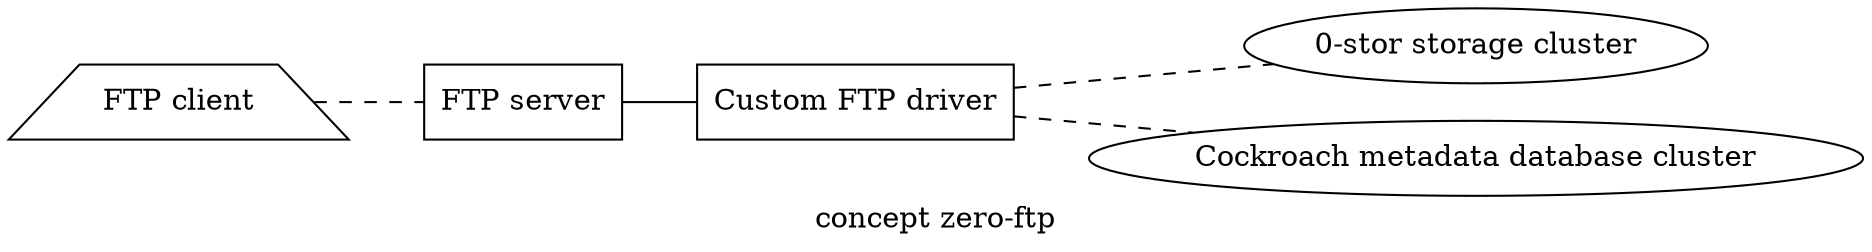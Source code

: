 graph zedis_concept {
    rankdir="LR"
    label="concept zero-ftp"

    client [shape=trapezium label="FTP client"]

    ftp_server [shape=rectangle label="FTP server"]

    ftp_driver [shape=rectangle label="Custom FTP driver"]

    stor_cluster [shape=ellipse label="0-stor storage cluster"]

    meta_cluster [shape=ellipse label="Cockroach metadata database cluster"]

    client -- ftp_server [style="dashed"]
    ftp_server -- ftp_driver 
    ftp_driver -- stor_cluster [style="dashed"]
    ftp_driver -- meta_cluster [style="dashed"]
}